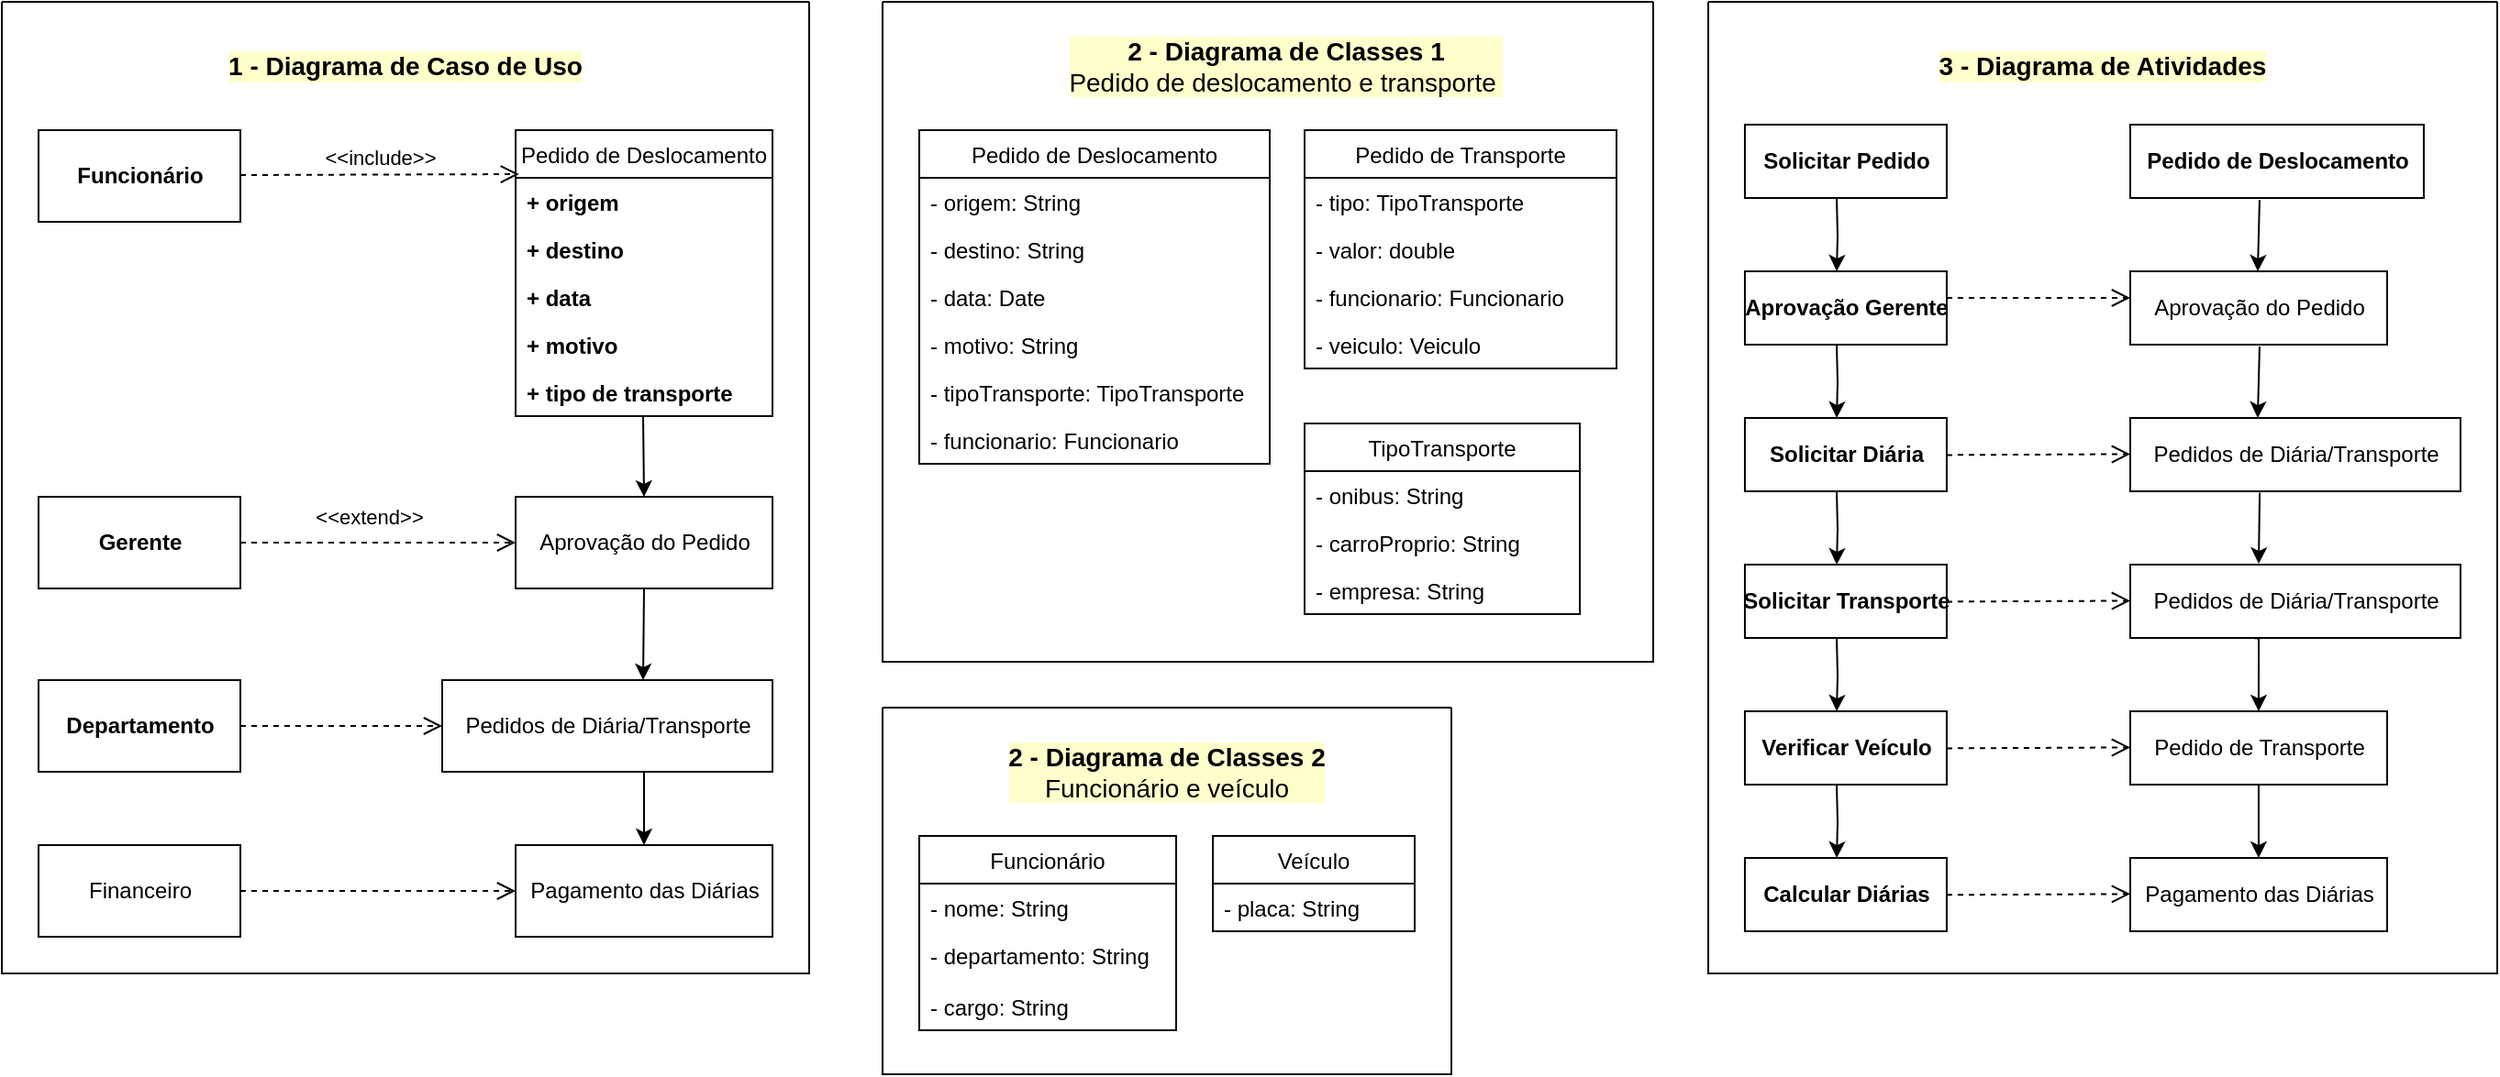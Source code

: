 <mxfile version="20.8.20" type="google"><diagram name="Página-1" id="BQC5pCwibc3G4dWxKjjU"><mxGraphModel grid="1" page="1" gridSize="10" guides="1" tooltips="1" connect="1" arrows="1" fold="1" pageScale="1" pageWidth="827" pageHeight="1169" math="0" shadow="0"><root><mxCell id="0"/><mxCell id="1" parent="0"/><mxCell id="evDTMxhFk_xaB6ABB_7Z-3" value="&amp;lt;&amp;lt;include&amp;gt;&amp;gt;" style="html=1;verticalAlign=bottom;endArrow=open;dashed=1;endSize=8;edgeStyle=elbowEdgeStyle;elbow=vertical;curved=0;rounded=0;entryX=0.014;entryY=0.154;entryDx=0;entryDy=0;entryPerimeter=0;" edge="1" parent="1" target="evDTMxhFk_xaB6ABB_7Z-5"><mxGeometry relative="1" as="geometry"><mxPoint x="170" y="-1025.5" as="sourcePoint"/><mxPoint x="280" y="-1025.5" as="targetPoint"/><Array as="points"><mxPoint x="230" y="-1026"/></Array><mxPoint as="offset"/></mxGeometry></mxCell><mxCell id="evDTMxhFk_xaB6ABB_7Z-4" value="&lt;b&gt;Funcionário&lt;/b&gt;" style="html=1;" vertex="1" parent="1"><mxGeometry x="60" y="-1050" width="110" height="50" as="geometry"/></mxCell><mxCell id="evDTMxhFk_xaB6ABB_7Z-5" value="Pedido de Deslocamento" style="swimlane;fontStyle=0;childLayout=stackLayout;horizontal=1;startSize=26;fillColor=none;horizontalStack=0;resizeParent=1;resizeParentMax=0;resizeLast=0;collapsible=1;marginBottom=0;" vertex="1" parent="1"><mxGeometry x="320" y="-1050" width="140" height="156" as="geometry"/></mxCell><mxCell id="evDTMxhFk_xaB6ABB_7Z-7" value="+ origem" style="text;strokeColor=none;fillColor=none;align=left;verticalAlign=top;spacingLeft=4;spacingRight=4;overflow=hidden;rotatable=0;points=[[0,0.5],[1,0.5]];portConstraint=eastwest;fontStyle=1" vertex="1" parent="evDTMxhFk_xaB6ABB_7Z-5"><mxGeometry y="26" width="140" height="26" as="geometry"/></mxCell><mxCell id="evDTMxhFk_xaB6ABB_7Z-11" value="+ destino" style="text;strokeColor=none;fillColor=none;align=left;verticalAlign=top;spacingLeft=4;spacingRight=4;overflow=hidden;rotatable=0;points=[[0,0.5],[1,0.5]];portConstraint=eastwest;fontStyle=1" vertex="1" parent="evDTMxhFk_xaB6ABB_7Z-5"><mxGeometry y="52" width="140" height="26" as="geometry"/></mxCell><mxCell id="evDTMxhFk_xaB6ABB_7Z-12" value="+ data" style="text;strokeColor=none;fillColor=none;align=left;verticalAlign=top;spacingLeft=4;spacingRight=4;overflow=hidden;rotatable=0;points=[[0,0.5],[1,0.5]];portConstraint=eastwest;fontStyle=1" vertex="1" parent="evDTMxhFk_xaB6ABB_7Z-5"><mxGeometry y="78" width="140" height="26" as="geometry"/></mxCell><mxCell id="evDTMxhFk_xaB6ABB_7Z-13" value="+ motivo" style="text;strokeColor=none;fillColor=none;align=left;verticalAlign=top;spacingLeft=4;spacingRight=4;overflow=hidden;rotatable=0;points=[[0,0.5],[1,0.5]];portConstraint=eastwest;fontStyle=1" vertex="1" parent="evDTMxhFk_xaB6ABB_7Z-5"><mxGeometry y="104" width="140" height="26" as="geometry"/></mxCell><mxCell id="evDTMxhFk_xaB6ABB_7Z-14" value="+ tipo de transporte" style="text;strokeColor=none;fillColor=none;align=left;verticalAlign=top;spacingLeft=4;spacingRight=4;overflow=hidden;rotatable=0;points=[[0,0.5],[1,0.5]];portConstraint=eastwest;fontStyle=1" vertex="1" parent="evDTMxhFk_xaB6ABB_7Z-5"><mxGeometry y="130" width="140" height="26" as="geometry"/></mxCell><mxCell id="evDTMxhFk_xaB6ABB_7Z-17" value="&lt;b&gt;Gerente&lt;/b&gt;" style="html=1;" vertex="1" parent="1"><mxGeometry x="60" y="-850" width="110" height="50" as="geometry"/></mxCell><mxCell id="evDTMxhFk_xaB6ABB_7Z-18" value="&lt;b&gt;Departamento&lt;/b&gt;" style="html=1;" vertex="1" parent="1"><mxGeometry x="60" y="-750" width="110" height="50" as="geometry"/></mxCell><mxCell id="evDTMxhFk_xaB6ABB_7Z-19" value="Financeiro" style="html=1;" vertex="1" parent="1"><mxGeometry x="60" y="-660" width="110" height="50" as="geometry"/></mxCell><mxCell id="evDTMxhFk_xaB6ABB_7Z-23" value="Aprovação do Pedido" style="html=1;" vertex="1" parent="1"><mxGeometry x="320" y="-850" width="140" height="50" as="geometry"/></mxCell><mxCell id="evDTMxhFk_xaB6ABB_7Z-27" value="Pagamento das Diárias" style="html=1;" vertex="1" parent="1"><mxGeometry x="320" y="-660" width="140" height="50" as="geometry"/></mxCell><mxCell id="evDTMxhFk_xaB6ABB_7Z-29" value="" style="edgeStyle=orthogonalEdgeStyle;rounded=0;orthogonalLoop=1;jettySize=auto;html=1;entryX=0.5;entryY=0;entryDx=0;entryDy=0;exitX=0.594;exitY=0.98;exitDx=0;exitDy=0;exitPerimeter=0;" edge="1" parent="1" source="evDTMxhFk_xaB6ABB_7Z-26" target="evDTMxhFk_xaB6ABB_7Z-27"><mxGeometry relative="1" as="geometry"><mxPoint x="400" y="-680" as="sourcePoint"/><mxPoint x="400" y="-780" as="targetPoint"/><Array as="points"><mxPoint x="387" y="-700"/><mxPoint x="390" y="-700"/></Array></mxGeometry></mxCell><mxCell id="evDTMxhFk_xaB6ABB_7Z-31" value="" style="edgeStyle=orthogonalEdgeStyle;rounded=0;orthogonalLoop=1;jettySize=auto;html=1;entryX=0.5;entryY=0;entryDx=0;entryDy=0;exitX=0.5;exitY=1;exitDx=0;exitDy=0;" edge="1" parent="1" source="evDTMxhFk_xaB6ABB_7Z-23"><mxGeometry relative="1" as="geometry"><mxPoint x="389.5" y="-790" as="sourcePoint"/><mxPoint x="389.5" y="-750" as="targetPoint"/></mxGeometry></mxCell><mxCell id="evDTMxhFk_xaB6ABB_7Z-32" value="" style="edgeStyle=orthogonalEdgeStyle;rounded=0;orthogonalLoop=1;jettySize=auto;html=1;entryX=0.5;entryY=0;entryDx=0;entryDy=0;exitX=0.5;exitY=1;exitDx=0;exitDy=0;" edge="1" parent="1" target="evDTMxhFk_xaB6ABB_7Z-23"><mxGeometry relative="1" as="geometry"><mxPoint x="389.5" y="-894" as="sourcePoint"/><mxPoint x="389.5" y="-854" as="targetPoint"/></mxGeometry></mxCell><mxCell id="evDTMxhFk_xaB6ABB_7Z-34" value="&amp;lt;&amp;lt;extend&amp;gt;&amp;gt;" style="html=1;verticalAlign=bottom;endArrow=open;dashed=1;endSize=8;edgeStyle=elbowEdgeStyle;elbow=vertical;curved=0;rounded=0;entryX=0.014;entryY=0.154;entryDx=0;entryDy=0;entryPerimeter=0;" edge="1" parent="1"><mxGeometry x="-0.07" y="5" relative="1" as="geometry"><mxPoint x="170" y="-825" as="sourcePoint"/><mxPoint x="320" y="-825.5" as="targetPoint"/><mxPoint as="offset"/></mxGeometry></mxCell><mxCell id="evDTMxhFk_xaB6ABB_7Z-36" value="" style="html=1;verticalAlign=bottom;endArrow=open;dashed=1;endSize=8;edgeStyle=elbowEdgeStyle;elbow=vertical;curved=0;rounded=0;entryX=0;entryY=0.5;entryDx=0;entryDy=0;" edge="1" parent="1" target="evDTMxhFk_xaB6ABB_7Z-26"><mxGeometry x="0.075" y="5" relative="1" as="geometry"><mxPoint x="170" y="-725" as="sourcePoint"/><mxPoint x="250" y="-725" as="targetPoint"/><mxPoint as="offset"/><Array as="points"/></mxGeometry></mxCell><mxCell id="evDTMxhFk_xaB6ABB_7Z-37" value="" style="html=1;verticalAlign=bottom;endArrow=open;dashed=1;endSize=8;edgeStyle=elbowEdgeStyle;elbow=vertical;curved=0;rounded=0;entryX=0.014;entryY=0.154;entryDx=0;entryDy=0;entryPerimeter=0;" edge="1" parent="1"><mxGeometry x="-0.449" y="-125" relative="1" as="geometry"><mxPoint x="170" y="-635" as="sourcePoint"/><mxPoint x="320" y="-635.5" as="targetPoint"/><mxPoint as="offset"/></mxGeometry></mxCell><mxCell id="evDTMxhFk_xaB6ABB_7Z-40" value="" style="swimlane;startSize=0;labelBackgroundColor=#FFFFCC;strokeColor=default;fontSize=14;" vertex="1" parent="1"><mxGeometry x="40" y="-1120" width="440" height="530" as="geometry"/></mxCell><mxCell id="evDTMxhFk_xaB6ABB_7Z-26" value="Pedidos de Diária/Transporte" style="html=1;" vertex="1" parent="evDTMxhFk_xaB6ABB_7Z-40"><mxGeometry x="240" y="370" width="180" height="50" as="geometry"/></mxCell><mxCell id="evDTMxhFk_xaB6ABB_7Z-38" value="&lt;b style=&quot;font-size: 14px;&quot;&gt;1 - Diagrama de Caso de Uso&lt;/b&gt;" style="text;html=1;strokeColor=none;fillColor=none;align=center;verticalAlign=middle;whiteSpace=wrap;rounded=0;fontSize=14;labelBackgroundColor=#FFFFCC;" vertex="1" parent="evDTMxhFk_xaB6ABB_7Z-40"><mxGeometry x="110" y="20" width="220" height="30" as="geometry"/></mxCell><mxCell id="evDTMxhFk_xaB6ABB_7Z-61" value="" style="swimlane;startSize=0;labelBackgroundColor=#FFFFCC;strokeColor=default;fontSize=14;" vertex="1" parent="1"><mxGeometry x="520" y="-1120" width="420" height="360" as="geometry"/></mxCell><mxCell id="evDTMxhFk_xaB6ABB_7Z-63" value="&lt;b&gt;2 - Diagrama de Classes 1&lt;/b&gt;&lt;br&gt;Pedido de deslocamento e transporte&lt;b&gt;&amp;nbsp;&lt;/b&gt;" style="text;html=1;strokeColor=none;fillColor=none;align=center;verticalAlign=middle;whiteSpace=wrap;rounded=0;fontSize=14;labelBackgroundColor=#FFFFCC;" vertex="1" parent="evDTMxhFk_xaB6ABB_7Z-61"><mxGeometry x="80" y="20" width="280" height="30" as="geometry"/></mxCell><mxCell id="evDTMxhFk_xaB6ABB_7Z-44" value="Pedido de Deslocamento" style="swimlane;fontStyle=0;childLayout=stackLayout;horizontal=1;startSize=26;fillColor=none;horizontalStack=0;resizeParent=1;resizeParentMax=0;resizeLast=0;collapsible=1;marginBottom=0;" vertex="1" parent="evDTMxhFk_xaB6ABB_7Z-61"><mxGeometry x="20" y="70" width="191" height="182" as="geometry"/></mxCell><mxCell id="evDTMxhFk_xaB6ABB_7Z-45" value="- origem: String" style="text;strokeColor=none;fillColor=none;align=left;verticalAlign=top;spacingLeft=4;spacingRight=4;overflow=hidden;rotatable=0;points=[[0,0.5],[1,0.5]];portConstraint=eastwest;fontStyle=0" vertex="1" parent="evDTMxhFk_xaB6ABB_7Z-44"><mxGeometry y="26" width="191" height="26" as="geometry"/></mxCell><mxCell id="evDTMxhFk_xaB6ABB_7Z-46" value="- destino: String" style="text;strokeColor=none;fillColor=none;align=left;verticalAlign=top;spacingLeft=4;spacingRight=4;overflow=hidden;rotatable=0;points=[[0,0.5],[1,0.5]];portConstraint=eastwest;" vertex="1" parent="evDTMxhFk_xaB6ABB_7Z-44"><mxGeometry y="52" width="191" height="26" as="geometry"/></mxCell><mxCell id="evDTMxhFk_xaB6ABB_7Z-47" value="- data: Date" style="text;strokeColor=none;fillColor=none;align=left;verticalAlign=top;spacingLeft=4;spacingRight=4;overflow=hidden;rotatable=0;points=[[0,0.5],[1,0.5]];portConstraint=eastwest;" vertex="1" parent="evDTMxhFk_xaB6ABB_7Z-44"><mxGeometry y="78" width="191" height="26" as="geometry"/></mxCell><mxCell id="evDTMxhFk_xaB6ABB_7Z-48" value="- motivo: String" style="text;strokeColor=none;fillColor=none;align=left;verticalAlign=top;spacingLeft=4;spacingRight=4;overflow=hidden;rotatable=0;points=[[0,0.5],[1,0.5]];portConstraint=eastwest;" vertex="1" parent="evDTMxhFk_xaB6ABB_7Z-44"><mxGeometry y="104" width="191" height="26" as="geometry"/></mxCell><mxCell id="evDTMxhFk_xaB6ABB_7Z-49" value="- tipoTransporte: TipoTransporte" style="text;strokeColor=none;fillColor=none;align=left;verticalAlign=top;spacingLeft=4;spacingRight=4;overflow=hidden;rotatable=0;points=[[0,0.5],[1,0.5]];portConstraint=eastwest;" vertex="1" parent="evDTMxhFk_xaB6ABB_7Z-44"><mxGeometry y="130" width="191" height="26" as="geometry"/></mxCell><mxCell id="evDTMxhFk_xaB6ABB_7Z-68" value="- funcionario: Funcionario" style="text;strokeColor=none;fillColor=none;align=left;verticalAlign=top;spacingLeft=4;spacingRight=4;overflow=hidden;rotatable=0;points=[[0,0.5],[1,0.5]];portConstraint=eastwest;fontSize=12;" vertex="1" parent="evDTMxhFk_xaB6ABB_7Z-44"><mxGeometry y="156" width="191" height="26" as="geometry"/></mxCell><mxCell id="evDTMxhFk_xaB6ABB_7Z-69" value="Pedido de Transporte" style="swimlane;fontStyle=0;childLayout=stackLayout;horizontal=1;startSize=26;fillColor=none;horizontalStack=0;resizeParent=1;resizeParentMax=0;resizeLast=0;collapsible=1;marginBottom=0;" vertex="1" parent="evDTMxhFk_xaB6ABB_7Z-61"><mxGeometry x="230" y="70" width="170" height="130" as="geometry"/></mxCell><mxCell id="evDTMxhFk_xaB6ABB_7Z-72" value="- tipo: TipoTransporte" style="text;strokeColor=none;fillColor=none;align=left;verticalAlign=top;spacingLeft=4;spacingRight=4;overflow=hidden;rotatable=0;points=[[0,0.5],[1,0.5]];portConstraint=eastwest;" vertex="1" parent="evDTMxhFk_xaB6ABB_7Z-69"><mxGeometry y="26" width="170" height="26" as="geometry"/></mxCell><mxCell id="evDTMxhFk_xaB6ABB_7Z-73" value="- valor: double" style="text;strokeColor=none;fillColor=none;align=left;verticalAlign=top;spacingLeft=4;spacingRight=4;overflow=hidden;rotatable=0;points=[[0,0.5],[1,0.5]];portConstraint=eastwest;" vertex="1" parent="evDTMxhFk_xaB6ABB_7Z-69"><mxGeometry y="52" width="170" height="26" as="geometry"/></mxCell><mxCell id="evDTMxhFk_xaB6ABB_7Z-75" value="- funcionario: Funcionario" style="text;strokeColor=none;fillColor=none;align=left;verticalAlign=top;spacingLeft=4;spacingRight=4;overflow=hidden;rotatable=0;points=[[0,0.5],[1,0.5]];portConstraint=eastwest;fontSize=12;" vertex="1" parent="evDTMxhFk_xaB6ABB_7Z-69"><mxGeometry y="78" width="170" height="26" as="geometry"/></mxCell><mxCell id="evDTMxhFk_xaB6ABB_7Z-71" value="- veiculo: Veiculo" style="text;strokeColor=none;fillColor=none;align=left;verticalAlign=top;spacingLeft=4;spacingRight=4;overflow=hidden;rotatable=0;points=[[0,0.5],[1,0.5]];portConstraint=eastwest;" vertex="1" parent="evDTMxhFk_xaB6ABB_7Z-69"><mxGeometry y="104" width="170" height="26" as="geometry"/></mxCell><mxCell id="evDTMxhFk_xaB6ABB_7Z-76" value="TipoTransporte" style="swimlane;fontStyle=0;childLayout=stackLayout;horizontal=1;startSize=26;fillColor=none;horizontalStack=0;resizeParent=1;resizeParentMax=0;resizeLast=0;collapsible=1;marginBottom=0;" vertex="1" parent="evDTMxhFk_xaB6ABB_7Z-61"><mxGeometry x="230" y="230" width="150" height="104" as="geometry"/></mxCell><mxCell id="evDTMxhFk_xaB6ABB_7Z-77" value="- onibus: String" style="text;strokeColor=none;fillColor=none;align=left;verticalAlign=top;spacingLeft=4;spacingRight=4;overflow=hidden;rotatable=0;points=[[0,0.5],[1,0.5]];portConstraint=eastwest;" vertex="1" parent="evDTMxhFk_xaB6ABB_7Z-76"><mxGeometry y="26" width="150" height="26" as="geometry"/></mxCell><mxCell id="evDTMxhFk_xaB6ABB_7Z-78" value="- carroProprio: String" style="text;strokeColor=none;fillColor=none;align=left;verticalAlign=top;spacingLeft=4;spacingRight=4;overflow=hidden;rotatable=0;points=[[0,0.5],[1,0.5]];portConstraint=eastwest;" vertex="1" parent="evDTMxhFk_xaB6ABB_7Z-76"><mxGeometry y="52" width="150" height="26" as="geometry"/></mxCell><mxCell id="evDTMxhFk_xaB6ABB_7Z-79" value="- empresa: String" style="text;strokeColor=none;fillColor=none;align=left;verticalAlign=top;spacingLeft=4;spacingRight=4;overflow=hidden;rotatable=0;points=[[0,0.5],[1,0.5]];portConstraint=eastwest;" vertex="1" parent="evDTMxhFk_xaB6ABB_7Z-76"><mxGeometry y="78" width="150" height="26" as="geometry"/></mxCell><mxCell id="evDTMxhFk_xaB6ABB_7Z-101" value="" style="swimlane;startSize=0;labelBackgroundColor=#FFFFCC;strokeColor=default;fontSize=14;" vertex="1" parent="1"><mxGeometry x="520" y="-735" width="310" height="200" as="geometry"/></mxCell><mxCell id="evDTMxhFk_xaB6ABB_7Z-102" value="&lt;b&gt;2 - Diagrama de Classes 2&lt;/b&gt;&lt;br&gt;Funcionário e veículo" style="text;html=1;strokeColor=none;fillColor=none;align=center;verticalAlign=middle;whiteSpace=wrap;rounded=0;fontSize=14;labelBackgroundColor=#FFFFCC;" vertex="1" parent="evDTMxhFk_xaB6ABB_7Z-101"><mxGeometry x="15" y="20" width="280" height="30" as="geometry"/></mxCell><mxCell id="evDTMxhFk_xaB6ABB_7Z-103" value="Funcionário" style="swimlane;fontStyle=0;childLayout=stackLayout;horizontal=1;startSize=26;fillColor=none;horizontalStack=0;resizeParent=1;resizeParentMax=0;resizeLast=0;collapsible=1;marginBottom=0;" vertex="1" parent="evDTMxhFk_xaB6ABB_7Z-101"><mxGeometry x="20" y="70" width="140" height="106" as="geometry"/></mxCell><mxCell id="evDTMxhFk_xaB6ABB_7Z-104" value="- nome: String" style="text;strokeColor=none;fillColor=none;align=left;verticalAlign=top;spacingLeft=4;spacingRight=4;overflow=hidden;rotatable=0;points=[[0,0.5],[1,0.5]];portConstraint=eastwest;" vertex="1" parent="evDTMxhFk_xaB6ABB_7Z-103"><mxGeometry y="26" width="140" height="26" as="geometry"/></mxCell><mxCell id="evDTMxhFk_xaB6ABB_7Z-105" value="- departamento: String" style="text;strokeColor=none;fillColor=none;align=left;verticalAlign=top;spacingLeft=4;spacingRight=4;overflow=hidden;rotatable=0;points=[[0,0.5],[1,0.5]];portConstraint=eastwest;" vertex="1" parent="evDTMxhFk_xaB6ABB_7Z-103"><mxGeometry y="52" width="140" height="28" as="geometry"/></mxCell><mxCell id="evDTMxhFk_xaB6ABB_7Z-106" value="- cargo: String" style="text;strokeColor=none;fillColor=none;align=left;verticalAlign=top;spacingLeft=4;spacingRight=4;overflow=hidden;rotatable=0;points=[[0,0.5],[1,0.5]];portConstraint=eastwest;" vertex="1" parent="evDTMxhFk_xaB6ABB_7Z-103"><mxGeometry y="80" width="140" height="26" as="geometry"/></mxCell><mxCell id="evDTMxhFk_xaB6ABB_7Z-110" value="Veículo" style="swimlane;fontStyle=0;childLayout=stackLayout;horizontal=1;startSize=26;fillColor=none;horizontalStack=0;resizeParent=1;resizeParentMax=0;resizeLast=0;collapsible=1;marginBottom=0;" vertex="1" parent="evDTMxhFk_xaB6ABB_7Z-101"><mxGeometry x="180" y="70" width="110" height="52" as="geometry"/></mxCell><mxCell id="evDTMxhFk_xaB6ABB_7Z-111" value="- placa: String" style="text;strokeColor=none;fillColor=none;align=left;verticalAlign=top;spacingLeft=4;spacingRight=4;overflow=hidden;rotatable=0;points=[[0,0.5],[1,0.5]];portConstraint=eastwest;" vertex="1" parent="evDTMxhFk_xaB6ABB_7Z-110"><mxGeometry y="26" width="110" height="26" as="geometry"/></mxCell><mxCell id="evDTMxhFk_xaB6ABB_7Z-160" value="" style="swimlane;startSize=0;labelBackgroundColor=#FFFFCC;strokeColor=default;fontSize=14;" vertex="1" parent="1"><mxGeometry x="970" y="-1120" width="430" height="530" as="geometry"/></mxCell><mxCell id="evDTMxhFk_xaB6ABB_7Z-162" value="&lt;b style=&quot;font-size: 14px;&quot;&gt;3 - Diagrama de Atividades&lt;/b&gt;" style="text;html=1;strokeColor=none;fillColor=none;align=center;verticalAlign=middle;whiteSpace=wrap;rounded=0;fontSize=14;labelBackgroundColor=#FFFFCC;" vertex="1" parent="evDTMxhFk_xaB6ABB_7Z-160"><mxGeometry x="105" y="20" width="220" height="30" as="geometry"/></mxCell><mxCell id="evDTMxhFk_xaB6ABB_7Z-163" value="Pedido de Deslocamento" style="html=1;fontStyle=1" vertex="1" parent="evDTMxhFk_xaB6ABB_7Z-160"><mxGeometry x="229.97" y="67" width="160" height="40" as="geometry"/></mxCell><mxCell id="evDTMxhFk_xaB6ABB_7Z-149" value="Aprovação Gerente" style="html=1;fontStyle=1" vertex="1" parent="evDTMxhFk_xaB6ABB_7Z-160"><mxGeometry x="19.97" y="147" width="110" height="40" as="geometry"/></mxCell><mxCell id="evDTMxhFk_xaB6ABB_7Z-157" value="" style="html=1;verticalAlign=bottom;endArrow=open;dashed=1;endSize=8;edgeStyle=elbowEdgeStyle;elbow=vertical;curved=0;rounded=0;" edge="1" parent="evDTMxhFk_xaB6ABB_7Z-160"><mxGeometry x="-0.07" y="5" relative="1" as="geometry"><mxPoint x="129.97" y="161.5" as="sourcePoint"/><mxPoint x="229.97" y="161.5" as="targetPoint"/><mxPoint as="offset"/><Array as="points"><mxPoint x="189.97" y="161.5"/></Array></mxGeometry></mxCell><mxCell id="evDTMxhFk_xaB6ABB_7Z-150" value="Solicitar Diária" style="html=1;fontStyle=1" vertex="1" parent="evDTMxhFk_xaB6ABB_7Z-160"><mxGeometry x="19.97" y="227" width="110" height="40" as="geometry"/></mxCell><mxCell id="evDTMxhFk_xaB6ABB_7Z-151" value="Verificar Veículo" style="html=1;fontStyle=1" vertex="1" parent="evDTMxhFk_xaB6ABB_7Z-160"><mxGeometry x="19.97" y="387" width="110" height="40" as="geometry"/></mxCell><mxCell id="evDTMxhFk_xaB6ABB_7Z-152" value="Aprovação do Pedido" style="html=1;" vertex="1" parent="evDTMxhFk_xaB6ABB_7Z-160"><mxGeometry x="229.97" y="147" width="140" height="40" as="geometry"/></mxCell><mxCell id="evDTMxhFk_xaB6ABB_7Z-153" value="Pedidos de Diária/Transporte" style="html=1;" vertex="1" parent="evDTMxhFk_xaB6ABB_7Z-160"><mxGeometry x="229.97" y="307" width="180" height="40" as="geometry"/></mxCell><mxCell id="evDTMxhFk_xaB6ABB_7Z-161" value="Pedidos de Diária/Transporte" style="html=1;" vertex="1" parent="evDTMxhFk_xaB6ABB_7Z-160"><mxGeometry x="229.97" y="227" width="180" height="40" as="geometry"/></mxCell><mxCell id="evDTMxhFk_xaB6ABB_7Z-164" value="Calcular Diárias" style="html=1;fontStyle=1" vertex="1" parent="evDTMxhFk_xaB6ABB_7Z-160"><mxGeometry x="19.97" y="467" width="110" height="40" as="geometry"/></mxCell><mxCell id="evDTMxhFk_xaB6ABB_7Z-165" value="Pagamento das Diárias" style="html=1;" vertex="1" parent="evDTMxhFk_xaB6ABB_7Z-160"><mxGeometry x="229.97" y="467" width="140" height="40" as="geometry"/></mxCell><mxCell id="evDTMxhFk_xaB6ABB_7Z-170" value="" style="edgeStyle=orthogonalEdgeStyle;rounded=0;orthogonalLoop=1;jettySize=auto;html=1;entryX=0.5;entryY=0;entryDx=0;entryDy=0;exitX=0.376;exitY=1.004;exitDx=0;exitDy=0;exitPerimeter=0;" edge="1" parent="evDTMxhFk_xaB6ABB_7Z-160" target="evDTMxhFk_xaB6ABB_7Z-175"><mxGeometry relative="1" as="geometry"><mxPoint x="297.65" y="347.16" as="sourcePoint"/><mxPoint x="299.97" y="416" as="targetPoint"/><Array as="points"/></mxGeometry></mxCell><mxCell id="evDTMxhFk_xaB6ABB_7Z-172" value="Solicitar Transporte" style="html=1;fontStyle=1" vertex="1" parent="evDTMxhFk_xaB6ABB_7Z-160"><mxGeometry x="19.97" y="307" width="110" height="40" as="geometry"/></mxCell><mxCell id="evDTMxhFk_xaB6ABB_7Z-175" value="Pedido de Transporte" style="html=1;" vertex="1" parent="evDTMxhFk_xaB6ABB_7Z-160"><mxGeometry x="229.97" y="387" width="140" height="40" as="geometry"/></mxCell><mxCell id="evDTMxhFk_xaB6ABB_7Z-141" value="" style="html=1;verticalAlign=bottom;endArrow=open;dashed=1;endSize=8;edgeStyle=elbowEdgeStyle;elbow=vertical;curved=0;rounded=0;" edge="1" parent="evDTMxhFk_xaB6ABB_7Z-160"><mxGeometry x="-0.206" y="14" relative="1" as="geometry"><mxPoint x="129.97" y="247.21" as="sourcePoint"/><mxPoint x="229.97" y="246.71" as="targetPoint"/><Array as="points"><mxPoint x="189.97" y="246.71"/></Array><mxPoint x="1" as="offset"/></mxGeometry></mxCell><mxCell id="evDTMxhFk_xaB6ABB_7Z-178" value="" style="edgeStyle=orthogonalEdgeStyle;rounded=0;orthogonalLoop=1;jettySize=auto;html=1;entryX=0.5;entryY=0;entryDx=0;entryDy=0;exitX=0.5;exitY=1;exitDx=0;exitDy=0;" edge="1" parent="evDTMxhFk_xaB6ABB_7Z-160" source="evDTMxhFk_xaB6ABB_7Z-175" target="evDTMxhFk_xaB6ABB_7Z-165"><mxGeometry relative="1" as="geometry"><mxPoint x="325.97" y="378" as="sourcePoint"/><mxPoint x="326.97" y="415" as="targetPoint"/><Array as="points"/></mxGeometry></mxCell><mxCell id="evDTMxhFk_xaB6ABB_7Z-176" value="" style="edgeStyle=orthogonalEdgeStyle;rounded=0;orthogonalLoop=1;jettySize=auto;html=1;exitX=0.392;exitY=1.018;exitDx=0;exitDy=0;entryX=0.389;entryY=-0.011;entryDx=0;entryDy=0;entryPerimeter=0;exitPerimeter=0;" edge="1" parent="evDTMxhFk_xaB6ABB_7Z-160"><mxGeometry relative="1" as="geometry"><mxPoint x="300.53" y="267.72" as="sourcePoint"/><mxPoint x="299.99" y="306.56" as="targetPoint"/><Array as="points"/></mxGeometry></mxCell><mxCell id="evDTMxhFk_xaB6ABB_7Z-180" value="" style="edgeStyle=orthogonalEdgeStyle;rounded=0;orthogonalLoop=1;jettySize=auto;html=1;exitX=0.392;exitY=1.018;exitDx=0;exitDy=0;entryX=0.389;entryY=-0.011;entryDx=0;entryDy=0;entryPerimeter=0;exitPerimeter=0;" edge="1" parent="evDTMxhFk_xaB6ABB_7Z-160"><mxGeometry relative="1" as="geometry"><mxPoint x="300.47" y="188" as="sourcePoint"/><mxPoint x="299.47" y="227" as="targetPoint"/><Array as="points"/></mxGeometry></mxCell><mxCell id="evDTMxhFk_xaB6ABB_7Z-181" value="" style="html=1;verticalAlign=bottom;endArrow=open;dashed=1;endSize=8;edgeStyle=elbowEdgeStyle;elbow=vertical;curved=0;rounded=0;" edge="1" parent="evDTMxhFk_xaB6ABB_7Z-160"><mxGeometry x="-0.206" y="14" relative="1" as="geometry"><mxPoint x="129.97" y="327.21" as="sourcePoint"/><mxPoint x="229.97" y="326.71" as="targetPoint"/><Array as="points"><mxPoint x="189.97" y="326.71"/></Array><mxPoint x="1" as="offset"/></mxGeometry></mxCell><mxCell id="evDTMxhFk_xaB6ABB_7Z-182" value="" style="html=1;verticalAlign=bottom;endArrow=open;dashed=1;endSize=8;edgeStyle=elbowEdgeStyle;elbow=vertical;curved=0;rounded=0;" edge="1" parent="evDTMxhFk_xaB6ABB_7Z-160"><mxGeometry x="-0.206" y="14" relative="1" as="geometry"><mxPoint x="129.97" y="407.21" as="sourcePoint"/><mxPoint x="229.97" y="406.71" as="targetPoint"/><Array as="points"><mxPoint x="189.97" y="406.71"/></Array><mxPoint x="1" as="offset"/></mxGeometry></mxCell><mxCell id="evDTMxhFk_xaB6ABB_7Z-167" value="" style="group;fontStyle=1" connectable="0" vertex="1" parent="evDTMxhFk_xaB6ABB_7Z-160"><mxGeometry x="19.97" y="57" width="170" height="50" as="geometry"/></mxCell><mxCell id="evDTMxhFk_xaB6ABB_7Z-142" value="&lt;b&gt;Solicitar Pedido&lt;/b&gt;" style="html=1;" vertex="1" parent="evDTMxhFk_xaB6ABB_7Z-167"><mxGeometry y="10" width="110" height="40" as="geometry"/></mxCell><mxCell id="evDTMxhFk_xaB6ABB_7Z-184" value="" style="edgeStyle=orthogonalEdgeStyle;rounded=0;orthogonalLoop=1;jettySize=auto;html=1;exitX=0.392;exitY=1.018;exitDx=0;exitDy=0;entryX=0.389;entryY=-0.011;entryDx=0;entryDy=0;entryPerimeter=0;exitPerimeter=0;" edge="1" parent="evDTMxhFk_xaB6ABB_7Z-160"><mxGeometry relative="1" as="geometry"><mxPoint x="300.47" y="108" as="sourcePoint"/><mxPoint x="299.47" y="147" as="targetPoint"/><Array as="points"/></mxGeometry></mxCell><mxCell id="evDTMxhFk_xaB6ABB_7Z-185" value="" style="html=1;verticalAlign=bottom;endArrow=open;dashed=1;endSize=8;edgeStyle=elbowEdgeStyle;elbow=vertical;curved=0;rounded=0;" edge="1" parent="evDTMxhFk_xaB6ABB_7Z-160"><mxGeometry x="-0.206" y="14" relative="1" as="geometry"><mxPoint x="129.97" y="487.16" as="sourcePoint"/><mxPoint x="229.97" y="486.66" as="targetPoint"/><Array as="points"><mxPoint x="189.97" y="486.66"/></Array><mxPoint x="1" as="offset"/></mxGeometry></mxCell><mxCell id="evDTMxhFk_xaB6ABB_7Z-186" value="" style="edgeStyle=orthogonalEdgeStyle;rounded=0;orthogonalLoop=1;jettySize=auto;html=1;entryX=0.5;entryY=0;entryDx=0;entryDy=0;exitX=0.5;exitY=1;exitDx=0;exitDy=0;" edge="1" parent="evDTMxhFk_xaB6ABB_7Z-160"><mxGeometry relative="1" as="geometry"><mxPoint x="70" y="427" as="sourcePoint"/><mxPoint x="70" y="467" as="targetPoint"/><Array as="points"/></mxGeometry></mxCell><mxCell id="evDTMxhFk_xaB6ABB_7Z-187" value="" style="edgeStyle=orthogonalEdgeStyle;rounded=0;orthogonalLoop=1;jettySize=auto;html=1;entryX=0.5;entryY=0;entryDx=0;entryDy=0;exitX=0.5;exitY=1;exitDx=0;exitDy=0;" edge="1" parent="evDTMxhFk_xaB6ABB_7Z-160"><mxGeometry relative="1" as="geometry"><mxPoint x="70" y="347" as="sourcePoint"/><mxPoint x="70" y="387" as="targetPoint"/><Array as="points"/></mxGeometry></mxCell><mxCell id="evDTMxhFk_xaB6ABB_7Z-188" value="" style="edgeStyle=orthogonalEdgeStyle;rounded=0;orthogonalLoop=1;jettySize=auto;html=1;entryX=0.5;entryY=0;entryDx=0;entryDy=0;exitX=0.5;exitY=1;exitDx=0;exitDy=0;" edge="1" parent="evDTMxhFk_xaB6ABB_7Z-160"><mxGeometry relative="1" as="geometry"><mxPoint x="70" y="267" as="sourcePoint"/><mxPoint x="70" y="307" as="targetPoint"/><Array as="points"/></mxGeometry></mxCell><mxCell id="evDTMxhFk_xaB6ABB_7Z-189" value="" style="edgeStyle=orthogonalEdgeStyle;rounded=0;orthogonalLoop=1;jettySize=auto;html=1;entryX=0.5;entryY=0;entryDx=0;entryDy=0;exitX=0.5;exitY=1;exitDx=0;exitDy=0;" edge="1" parent="evDTMxhFk_xaB6ABB_7Z-160"><mxGeometry relative="1" as="geometry"><mxPoint x="70" y="187" as="sourcePoint"/><mxPoint x="70" y="227" as="targetPoint"/><Array as="points"/></mxGeometry></mxCell><mxCell id="evDTMxhFk_xaB6ABB_7Z-190" value="" style="edgeStyle=orthogonalEdgeStyle;rounded=0;orthogonalLoop=1;jettySize=auto;html=1;entryX=0.5;entryY=0;entryDx=0;entryDy=0;exitX=0.5;exitY=1;exitDx=0;exitDy=0;" edge="1" parent="evDTMxhFk_xaB6ABB_7Z-160"><mxGeometry relative="1" as="geometry"><mxPoint x="70" y="107" as="sourcePoint"/><mxPoint x="70" y="147" as="targetPoint"/><Array as="points"/></mxGeometry></mxCell></root></mxGraphModel></diagram></mxfile>